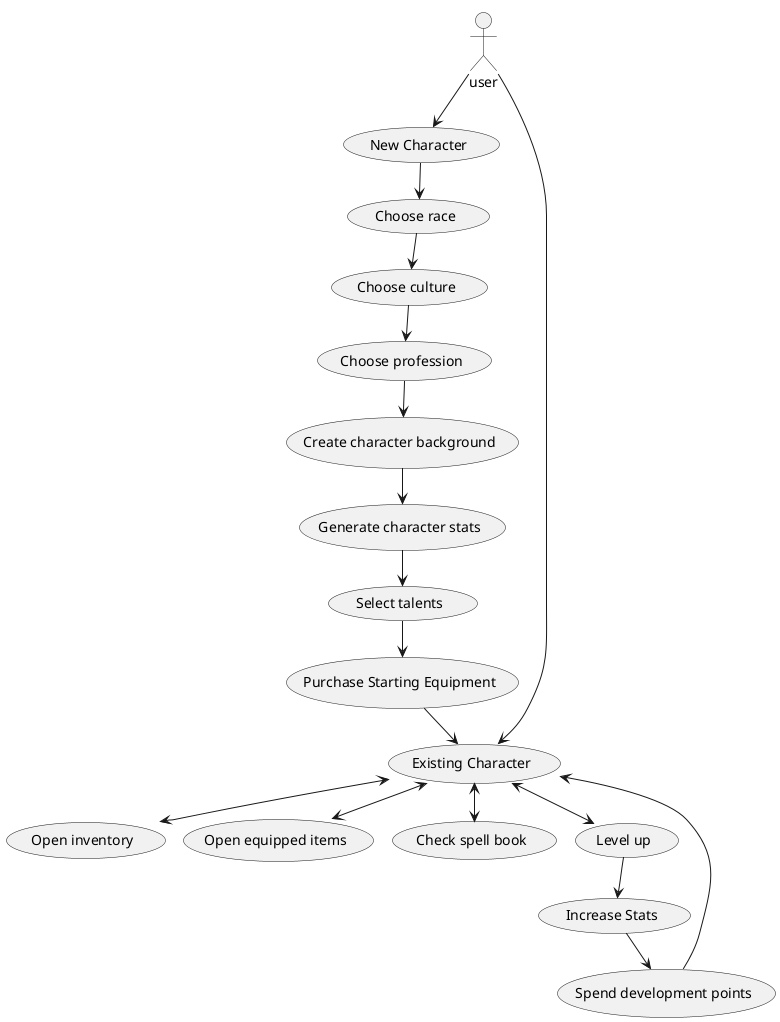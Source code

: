 @startuml
'https://plantuml.com/use-case-diagram
!pragma layout smetana
actor user

usecase "New Character" as UC1
usecase "Existing Character" as UC2
usecase "Choose race" as UC3
usecase "Choose culture" as UC4
usecase "Choose profession" as UC5
usecase "Create character background" as UC6
usecase "Generate character stats" as UC7
usecase "Select talents" as UC8
usecase "Purchase Starting Equipment" as UC9
usecase "Open inventory" as UC10
usecase "Open equipped items" as UC11
usecase "Check spell book" as UC12
usecase "Level up" as UC13
usecase "Spend development points" as UC14
usecase "Increase Stats" as UC15



user --> UC1
user --> UC2
UC1 --> UC3
UC3 --> UC4
UC4 --> UC5
UC5 --> UC6
UC6 --> UC7
UC7 --> UC8
UC8 --> UC9
UC9 --> UC2
UC2 <--> UC10
UC2 <--> UC11
UC2 <--> UC12
UC2 <--> UC13
UC13 --> UC15
UC15 --> UC14
UC14 --> UC2

@enduml
extends <|-- (is-a)
composition *-- (must-have)
Aggregation o-- (can-have)
Associering <--